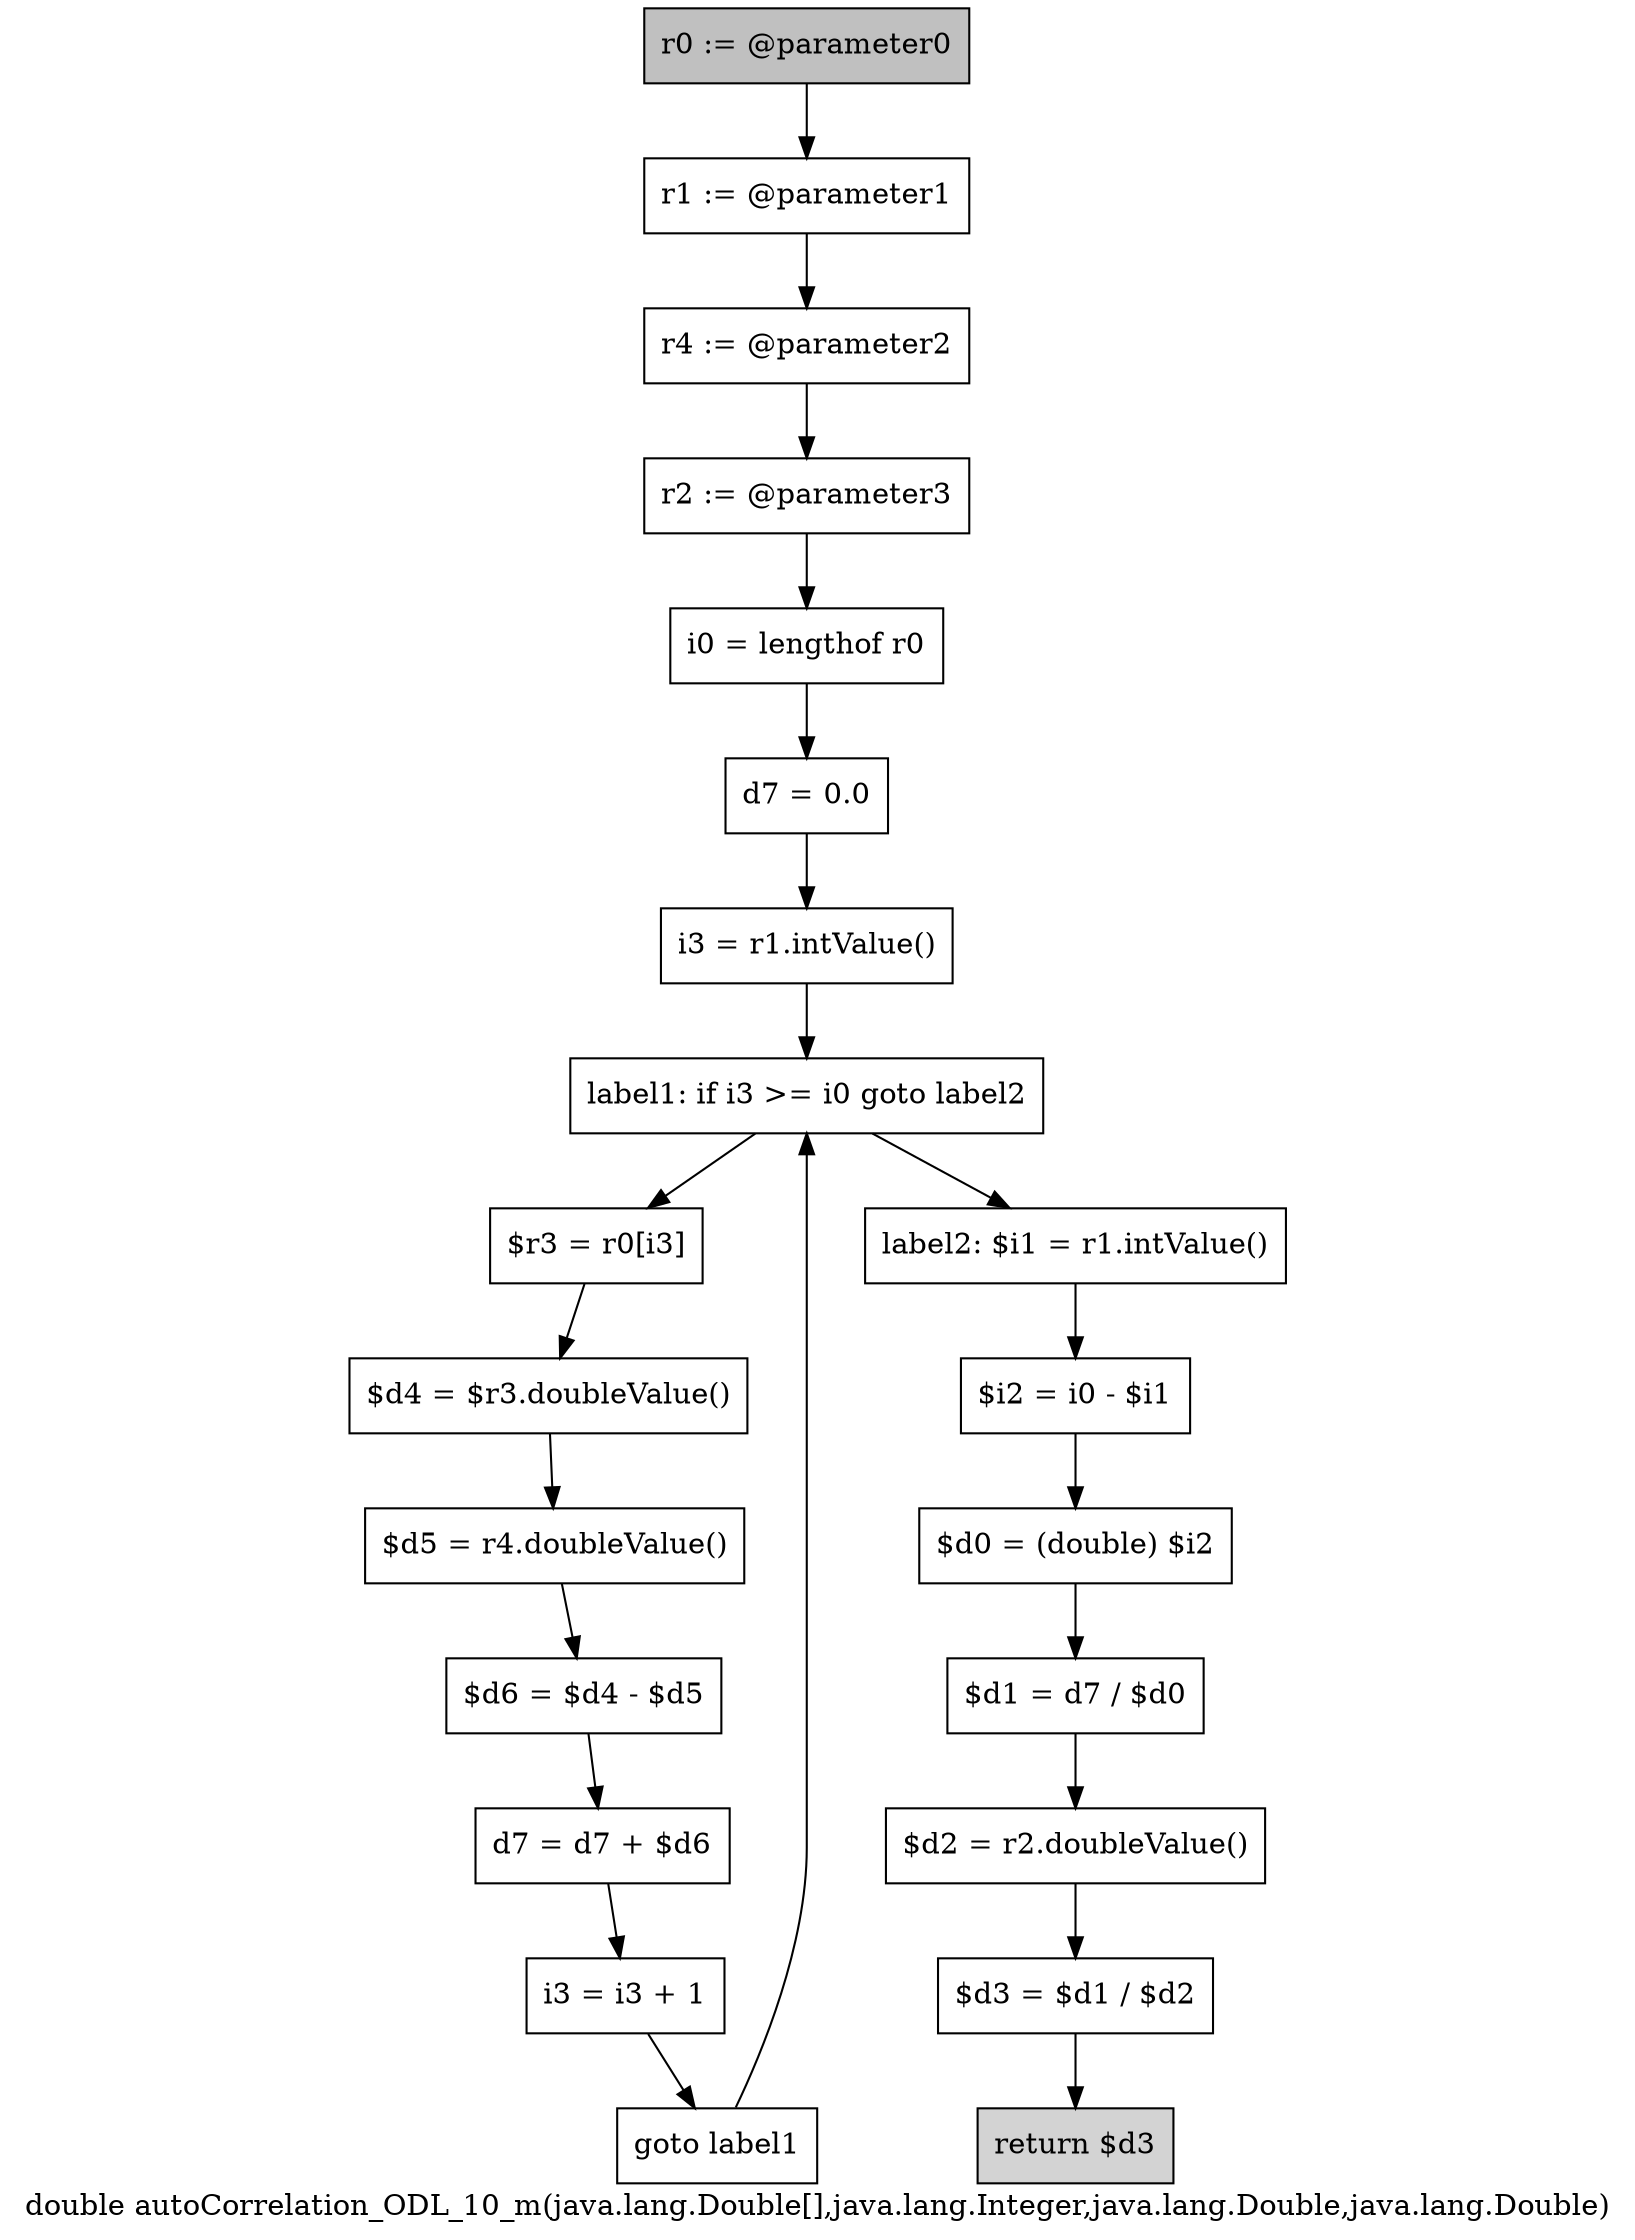 digraph "double autoCorrelation_ODL_10_m(java.lang.Double[],java.lang.Integer,java.lang.Double,java.lang.Double)" {
    label="double autoCorrelation_ODL_10_m(java.lang.Double[],java.lang.Integer,java.lang.Double,java.lang.Double)";
    node [shape=box];
    "0" [style=filled,fillcolor=gray,label="r0 := @parameter0",];
    "1" [label="r1 := @parameter1",];
    "0"->"1";
    "2" [label="r4 := @parameter2",];
    "1"->"2";
    "3" [label="r2 := @parameter3",];
    "2"->"3";
    "4" [label="i0 = lengthof r0",];
    "3"->"4";
    "5" [label="d7 = 0.0",];
    "4"->"5";
    "6" [label="i3 = r1.intValue()",];
    "5"->"6";
    "7" [label="label1: if i3 >= i0 goto label2",];
    "6"->"7";
    "8" [label="$r3 = r0[i3]",];
    "7"->"8";
    "15" [label="label2: $i1 = r1.intValue()",];
    "7"->"15";
    "9" [label="$d4 = $r3.doubleValue()",];
    "8"->"9";
    "10" [label="$d5 = r4.doubleValue()",];
    "9"->"10";
    "11" [label="$d6 = $d4 - $d5",];
    "10"->"11";
    "12" [label="d7 = d7 + $d6",];
    "11"->"12";
    "13" [label="i3 = i3 + 1",];
    "12"->"13";
    "14" [label="goto label1",];
    "13"->"14";
    "14"->"7";
    "16" [label="$i2 = i0 - $i1",];
    "15"->"16";
    "17" [label="$d0 = (double) $i2",];
    "16"->"17";
    "18" [label="$d1 = d7 / $d0",];
    "17"->"18";
    "19" [label="$d2 = r2.doubleValue()",];
    "18"->"19";
    "20" [label="$d3 = $d1 / $d2",];
    "19"->"20";
    "21" [style=filled,fillcolor=lightgray,label="return $d3",];
    "20"->"21";
}
